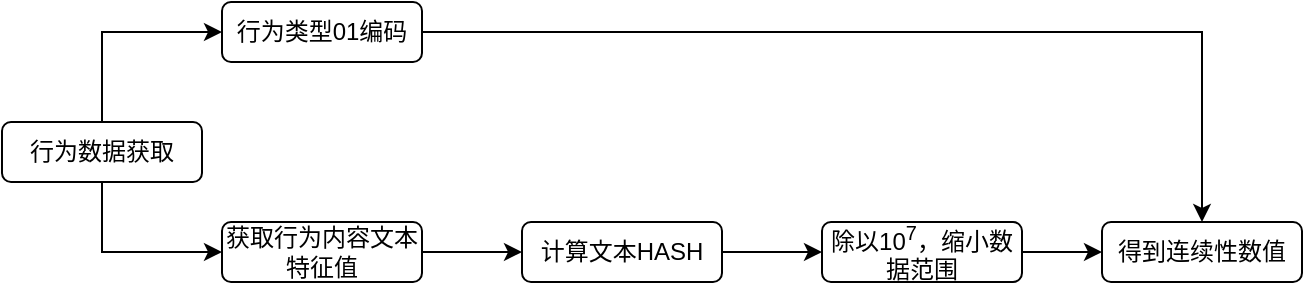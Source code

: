 <mxfile version="24.4.4" type="github">
  <diagram name="第 1 页" id="pn2h-lFcv4Sdc6MpK6sb">
    <mxGraphModel dx="941" dy="479" grid="1" gridSize="10" guides="1" tooltips="1" connect="1" arrows="1" fold="1" page="1" pageScale="1" pageWidth="827" pageHeight="1169" math="0" shadow="0">
      <root>
        <mxCell id="0" />
        <mxCell id="1" parent="0" />
        <mxCell id="Jws2I-fbrz8seF6Nbetu-3" value="" style="edgeStyle=orthogonalEdgeStyle;rounded=0;orthogonalLoop=1;jettySize=auto;html=1;" edge="1" parent="1" source="Jws2I-fbrz8seF6Nbetu-1" target="Jws2I-fbrz8seF6Nbetu-2">
          <mxGeometry relative="1" as="geometry">
            <Array as="points">
              <mxPoint x="70" y="345" />
            </Array>
          </mxGeometry>
        </mxCell>
        <mxCell id="Jws2I-fbrz8seF6Nbetu-5" style="edgeStyle=orthogonalEdgeStyle;rounded=0;orthogonalLoop=1;jettySize=auto;html=1;entryX=0;entryY=0.5;entryDx=0;entryDy=0;" edge="1" parent="1" source="Jws2I-fbrz8seF6Nbetu-1" target="Jws2I-fbrz8seF6Nbetu-4">
          <mxGeometry relative="1" as="geometry">
            <Array as="points">
              <mxPoint x="70" y="455" />
            </Array>
          </mxGeometry>
        </mxCell>
        <mxCell id="Jws2I-fbrz8seF6Nbetu-1" value="行为数据获取" style="rounded=1;whiteSpace=wrap;html=1;" vertex="1" parent="1">
          <mxGeometry x="20" y="390" width="100" height="30" as="geometry" />
        </mxCell>
        <mxCell id="Jws2I-fbrz8seF6Nbetu-15" style="edgeStyle=orthogonalEdgeStyle;rounded=0;orthogonalLoop=1;jettySize=auto;html=1;" edge="1" parent="1" source="Jws2I-fbrz8seF6Nbetu-2" target="Jws2I-fbrz8seF6Nbetu-13">
          <mxGeometry relative="1" as="geometry" />
        </mxCell>
        <mxCell id="Jws2I-fbrz8seF6Nbetu-2" value="行为类型01编码" style="rounded=1;whiteSpace=wrap;html=1;" vertex="1" parent="1">
          <mxGeometry x="130" y="330" width="100" height="30" as="geometry" />
        </mxCell>
        <mxCell id="Jws2I-fbrz8seF6Nbetu-7" value="" style="edgeStyle=orthogonalEdgeStyle;rounded=0;orthogonalLoop=1;jettySize=auto;html=1;" edge="1" parent="1" source="Jws2I-fbrz8seF6Nbetu-4" target="Jws2I-fbrz8seF6Nbetu-6">
          <mxGeometry relative="1" as="geometry" />
        </mxCell>
        <mxCell id="Jws2I-fbrz8seF6Nbetu-4" value="获取行为内容文本特征值" style="rounded=1;whiteSpace=wrap;html=1;" vertex="1" parent="1">
          <mxGeometry x="130" y="440" width="100" height="30" as="geometry" />
        </mxCell>
        <mxCell id="Jws2I-fbrz8seF6Nbetu-9" value="" style="edgeStyle=orthogonalEdgeStyle;rounded=0;orthogonalLoop=1;jettySize=auto;html=1;" edge="1" parent="1" source="Jws2I-fbrz8seF6Nbetu-6" target="Jws2I-fbrz8seF6Nbetu-8">
          <mxGeometry relative="1" as="geometry" />
        </mxCell>
        <mxCell id="Jws2I-fbrz8seF6Nbetu-6" value="计算文本HASH" style="rounded=1;whiteSpace=wrap;html=1;" vertex="1" parent="1">
          <mxGeometry x="280" y="440" width="100" height="30" as="geometry" />
        </mxCell>
        <mxCell id="Jws2I-fbrz8seF6Nbetu-16" value="" style="edgeStyle=orthogonalEdgeStyle;rounded=0;orthogonalLoop=1;jettySize=auto;html=1;" edge="1" parent="1" source="Jws2I-fbrz8seF6Nbetu-8" target="Jws2I-fbrz8seF6Nbetu-13">
          <mxGeometry relative="1" as="geometry" />
        </mxCell>
        <mxCell id="Jws2I-fbrz8seF6Nbetu-8" value="除以10&lt;sup&gt;7&lt;/sup&gt;，缩小数据范围" style="rounded=1;whiteSpace=wrap;html=1;" vertex="1" parent="1">
          <mxGeometry x="430" y="440" width="100" height="30" as="geometry" />
        </mxCell>
        <mxCell id="Jws2I-fbrz8seF6Nbetu-13" value="得到连续性数值" style="rounded=1;whiteSpace=wrap;html=1;" vertex="1" parent="1">
          <mxGeometry x="570" y="440" width="100" height="30" as="geometry" />
        </mxCell>
      </root>
    </mxGraphModel>
  </diagram>
</mxfile>

